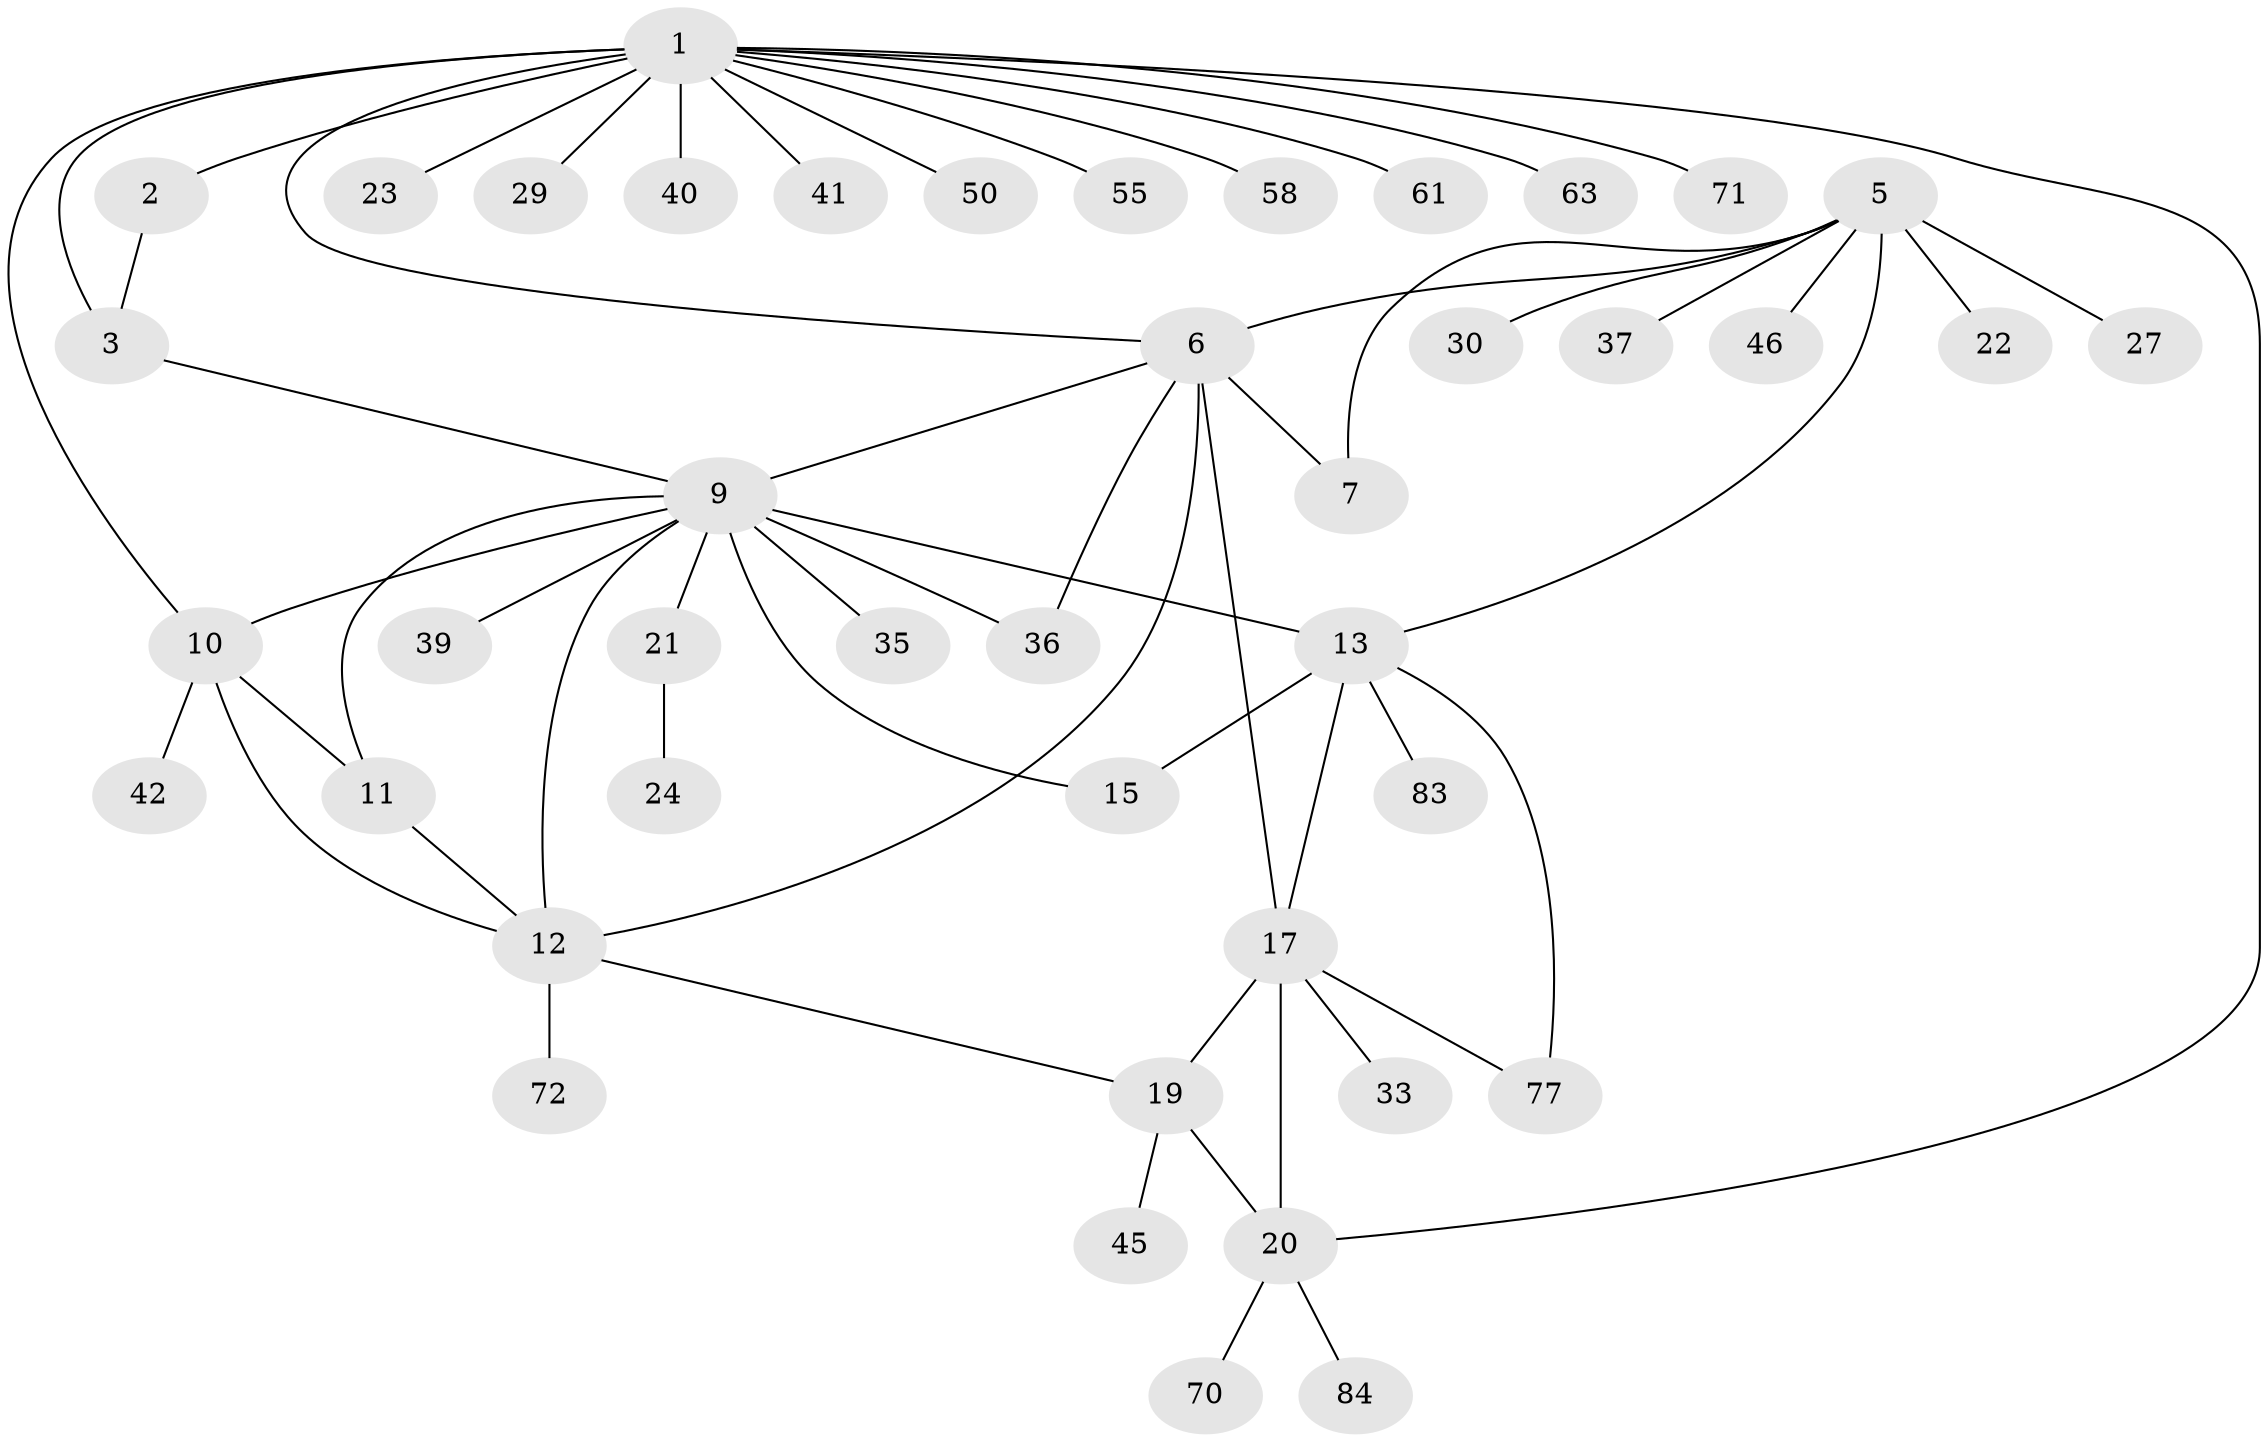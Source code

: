 // original degree distribution, {7: 0.03488372093023256, 4: 0.023255813953488372, 13: 0.011627906976744186, 9: 0.03488372093023256, 3: 0.05813953488372093, 8: 0.011627906976744186, 5: 0.03488372093023256, 6: 0.046511627906976744, 14: 0.011627906976744186, 2: 0.11627906976744186, 1: 0.6162790697674418}
// Generated by graph-tools (version 1.1) at 2025/19/03/04/25 18:19:37]
// undirected, 43 vertices, 58 edges
graph export_dot {
graph [start="1"]
  node [color=gray90,style=filled];
  1 [super="+4"];
  2 [super="+48"];
  3 [super="+38+26+32"];
  5;
  6 [super="+47+53"];
  7 [super="+8"];
  9 [super="+66+78+28+16"];
  10;
  11;
  12;
  13 [super="+59+79+14+25"];
  15;
  17 [super="+18"];
  19 [super="+82+74+86+31"];
  20;
  21;
  22 [super="+57+60"];
  23;
  24;
  27;
  29;
  30;
  33;
  35;
  36 [super="+49+73+62+54"];
  37;
  39;
  40;
  41;
  42;
  45 [super="+64"];
  46;
  50;
  55;
  58;
  61;
  63;
  70;
  71;
  72 [super="+76"];
  77;
  83;
  84;
  1 -- 2 [weight=2];
  1 -- 3 [weight=2];
  1 -- 23;
  1 -- 29;
  1 -- 61;
  1 -- 71;
  1 -- 6;
  1 -- 40;
  1 -- 41;
  1 -- 10;
  1 -- 50;
  1 -- 20;
  1 -- 55;
  1 -- 58;
  1 -- 63;
  2 -- 3;
  3 -- 9;
  5 -- 6;
  5 -- 7 [weight=2];
  5 -- 22;
  5 -- 27;
  5 -- 30;
  5 -- 37;
  5 -- 46;
  5 -- 13;
  6 -- 7 [weight=2];
  6 -- 12;
  6 -- 17;
  6 -- 9;
  6 -- 36;
  9 -- 10;
  9 -- 11;
  9 -- 12;
  9 -- 36;
  9 -- 35;
  9 -- 39;
  9 -- 13 [weight=2];
  9 -- 15;
  9 -- 21;
  10 -- 11;
  10 -- 12;
  10 -- 42;
  11 -- 12;
  12 -- 19;
  12 -- 72;
  13 -- 15 [weight=2];
  13 -- 17;
  13 -- 83;
  13 -- 77;
  17 -- 19 [weight=2];
  17 -- 20 [weight=2];
  17 -- 33;
  17 -- 77;
  19 -- 20;
  19 -- 45;
  20 -- 70;
  20 -- 84;
  21 -- 24;
}
